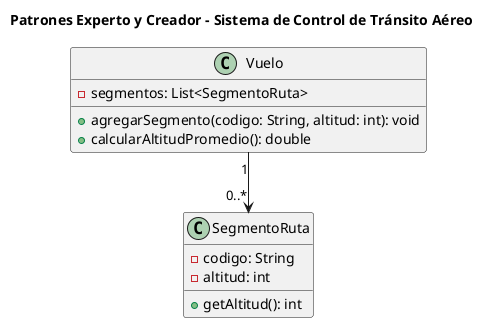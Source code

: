 @startuml patrones_trafico_aereo
 title Patrones Experto y Creador - Sistema de Control de Tránsito Aéreo

 class Vuelo {
   - segmentos: List<SegmentoRuta>
   + agregarSegmento(codigo: String, altitud: int): void
   + calcularAltitudPromedio(): double
 }

 class SegmentoRuta {
   - codigo: String
   - altitud: int
   + getAltitud(): int
 }

 Vuelo "1" --> "0..*" SegmentoRuta

@enduml
